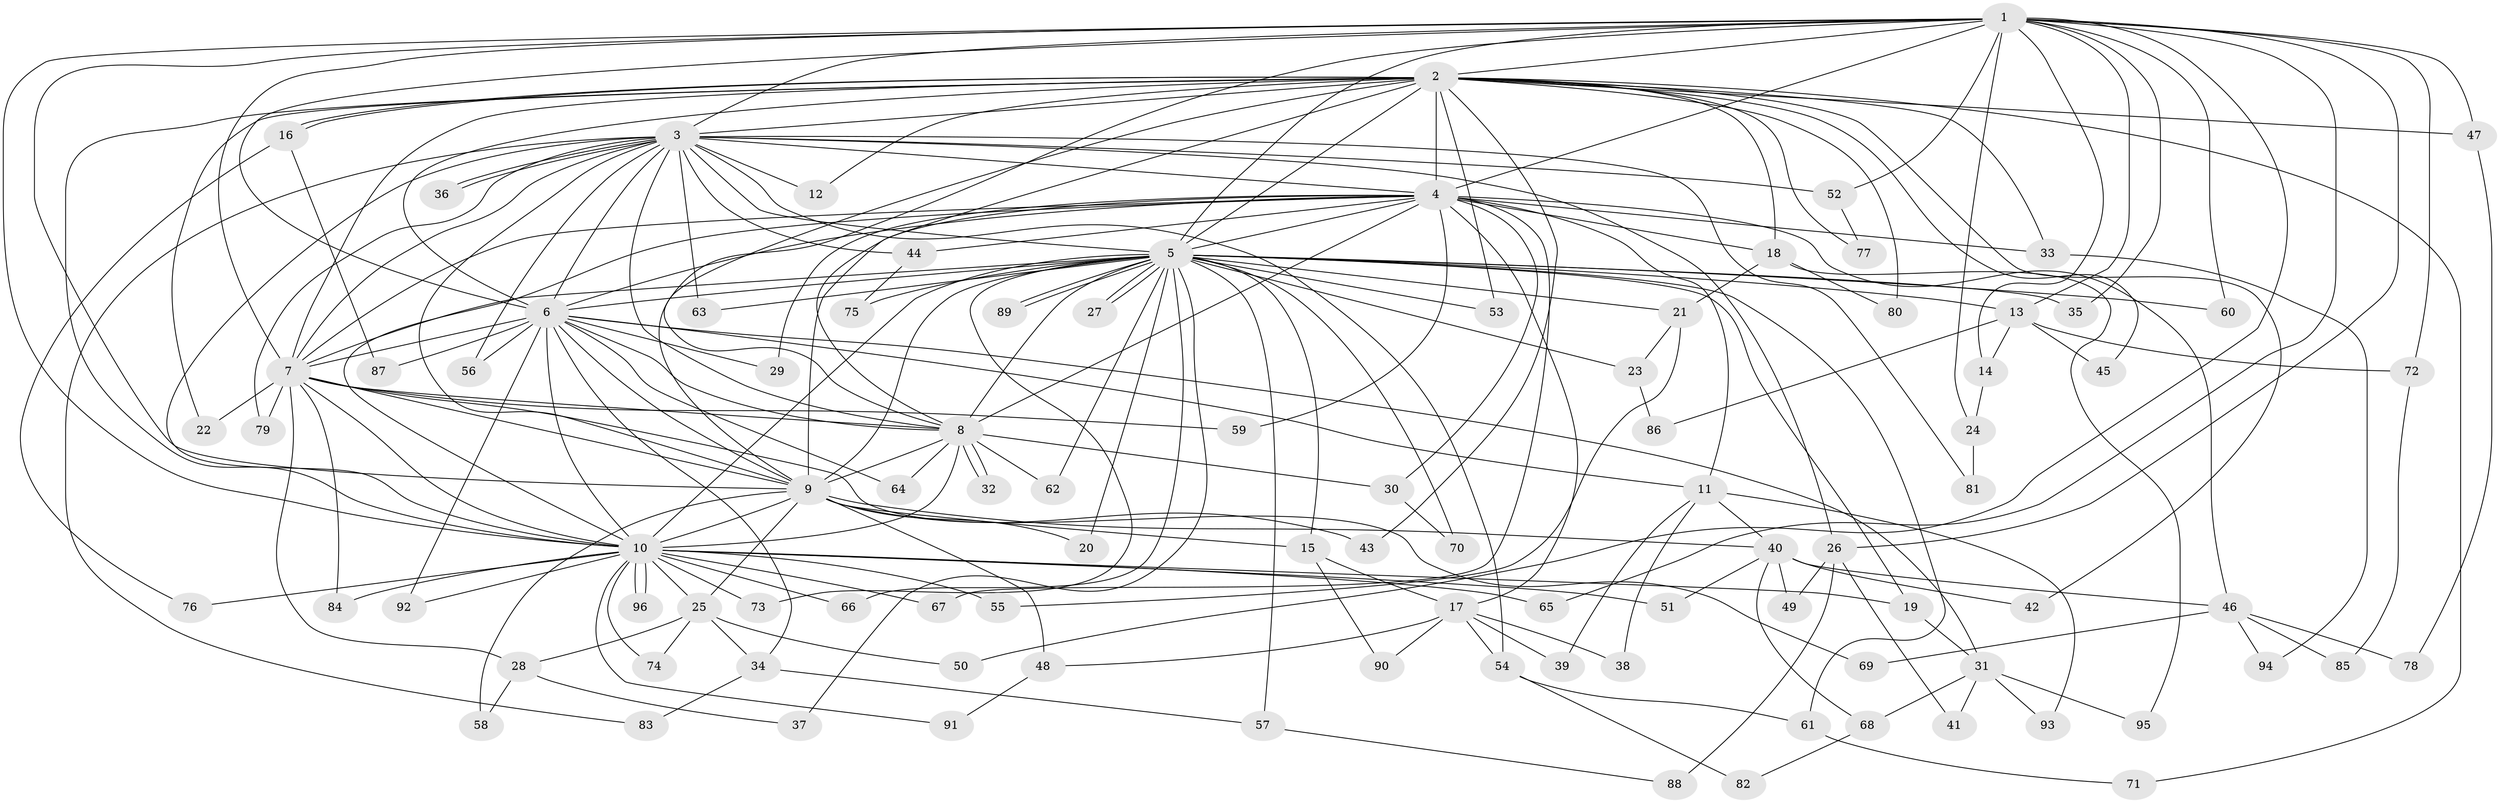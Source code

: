 // Generated by graph-tools (version 1.1) at 2025/34/03/09/25 02:34:39]
// undirected, 96 vertices, 217 edges
graph export_dot {
graph [start="1"]
  node [color=gray90,style=filled];
  1;
  2;
  3;
  4;
  5;
  6;
  7;
  8;
  9;
  10;
  11;
  12;
  13;
  14;
  15;
  16;
  17;
  18;
  19;
  20;
  21;
  22;
  23;
  24;
  25;
  26;
  27;
  28;
  29;
  30;
  31;
  32;
  33;
  34;
  35;
  36;
  37;
  38;
  39;
  40;
  41;
  42;
  43;
  44;
  45;
  46;
  47;
  48;
  49;
  50;
  51;
  52;
  53;
  54;
  55;
  56;
  57;
  58;
  59;
  60;
  61;
  62;
  63;
  64;
  65;
  66;
  67;
  68;
  69;
  70;
  71;
  72;
  73;
  74;
  75;
  76;
  77;
  78;
  79;
  80;
  81;
  82;
  83;
  84;
  85;
  86;
  87;
  88;
  89;
  90;
  91;
  92;
  93;
  94;
  95;
  96;
  1 -- 2;
  1 -- 3;
  1 -- 4;
  1 -- 5;
  1 -- 6;
  1 -- 7;
  1 -- 8;
  1 -- 9;
  1 -- 10;
  1 -- 13;
  1 -- 14;
  1 -- 24;
  1 -- 26;
  1 -- 35;
  1 -- 47;
  1 -- 50;
  1 -- 52;
  1 -- 60;
  1 -- 65;
  1 -- 72;
  2 -- 3;
  2 -- 4;
  2 -- 5;
  2 -- 6;
  2 -- 7;
  2 -- 8;
  2 -- 9;
  2 -- 10;
  2 -- 12;
  2 -- 16;
  2 -- 16;
  2 -- 18;
  2 -- 22;
  2 -- 33;
  2 -- 42;
  2 -- 43;
  2 -- 45;
  2 -- 47;
  2 -- 53;
  2 -- 71;
  2 -- 77;
  2 -- 80;
  3 -- 4;
  3 -- 5;
  3 -- 6;
  3 -- 7;
  3 -- 8;
  3 -- 9;
  3 -- 10;
  3 -- 12;
  3 -- 26;
  3 -- 36;
  3 -- 36;
  3 -- 44;
  3 -- 52;
  3 -- 54;
  3 -- 56;
  3 -- 63;
  3 -- 79;
  3 -- 81;
  3 -- 83;
  4 -- 5;
  4 -- 6;
  4 -- 7;
  4 -- 8;
  4 -- 9;
  4 -- 10;
  4 -- 11;
  4 -- 17;
  4 -- 18;
  4 -- 29;
  4 -- 30;
  4 -- 33;
  4 -- 44;
  4 -- 46;
  4 -- 59;
  4 -- 67;
  5 -- 6;
  5 -- 7;
  5 -- 8;
  5 -- 9;
  5 -- 10;
  5 -- 13;
  5 -- 15;
  5 -- 19;
  5 -- 20;
  5 -- 21;
  5 -- 23;
  5 -- 27;
  5 -- 27;
  5 -- 35;
  5 -- 37;
  5 -- 53;
  5 -- 57;
  5 -- 60;
  5 -- 61;
  5 -- 62;
  5 -- 63;
  5 -- 66;
  5 -- 70;
  5 -- 73;
  5 -- 75;
  5 -- 89;
  5 -- 89;
  6 -- 7;
  6 -- 8;
  6 -- 9;
  6 -- 10;
  6 -- 11;
  6 -- 29;
  6 -- 31;
  6 -- 34;
  6 -- 56;
  6 -- 64;
  6 -- 87;
  6 -- 92;
  7 -- 8;
  7 -- 9;
  7 -- 10;
  7 -- 22;
  7 -- 28;
  7 -- 59;
  7 -- 69;
  7 -- 79;
  7 -- 84;
  8 -- 9;
  8 -- 10;
  8 -- 30;
  8 -- 32;
  8 -- 32;
  8 -- 62;
  8 -- 64;
  9 -- 10;
  9 -- 15;
  9 -- 20;
  9 -- 25;
  9 -- 40;
  9 -- 43;
  9 -- 48;
  9 -- 58;
  10 -- 19;
  10 -- 25;
  10 -- 51;
  10 -- 55;
  10 -- 65;
  10 -- 66;
  10 -- 67;
  10 -- 73;
  10 -- 74;
  10 -- 76;
  10 -- 84;
  10 -- 91;
  10 -- 92;
  10 -- 96;
  10 -- 96;
  11 -- 38;
  11 -- 39;
  11 -- 40;
  11 -- 93;
  13 -- 14;
  13 -- 45;
  13 -- 72;
  13 -- 86;
  14 -- 24;
  15 -- 17;
  15 -- 90;
  16 -- 76;
  16 -- 87;
  17 -- 38;
  17 -- 39;
  17 -- 48;
  17 -- 54;
  17 -- 90;
  18 -- 21;
  18 -- 80;
  18 -- 95;
  19 -- 31;
  21 -- 23;
  21 -- 55;
  23 -- 86;
  24 -- 81;
  25 -- 28;
  25 -- 34;
  25 -- 50;
  25 -- 74;
  26 -- 41;
  26 -- 49;
  26 -- 88;
  28 -- 37;
  28 -- 58;
  30 -- 70;
  31 -- 41;
  31 -- 68;
  31 -- 93;
  31 -- 95;
  33 -- 94;
  34 -- 57;
  34 -- 83;
  40 -- 42;
  40 -- 46;
  40 -- 49;
  40 -- 51;
  40 -- 68;
  44 -- 75;
  46 -- 69;
  46 -- 78;
  46 -- 85;
  46 -- 94;
  47 -- 78;
  48 -- 91;
  52 -- 77;
  54 -- 61;
  54 -- 82;
  57 -- 88;
  61 -- 71;
  68 -- 82;
  72 -- 85;
}
